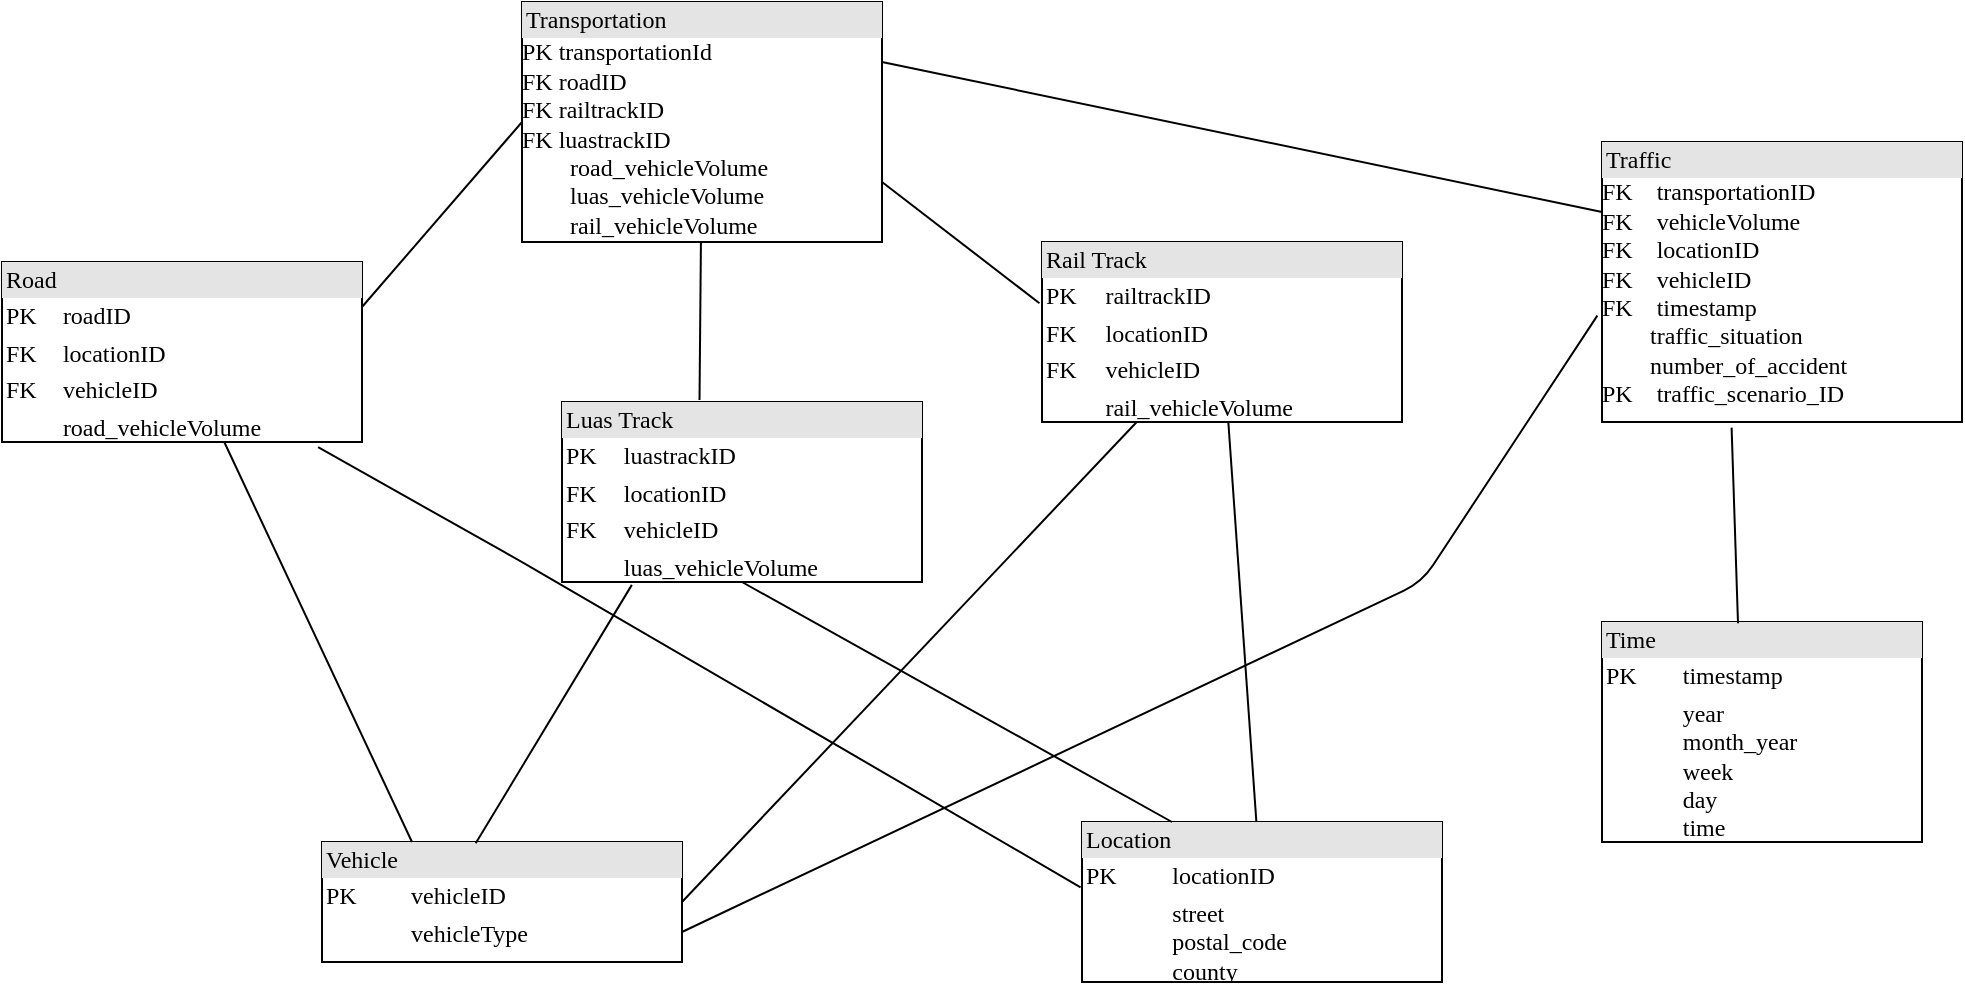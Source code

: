 <mxfile version="12.2.3" type="github" pages="1">
  <diagram name="Page-1" id="2ca16b54-16f6-2749-3443-fa8db7711227">
    <mxGraphModel dx="1024" dy="534" grid="1" gridSize="10" guides="1" tooltips="1" connect="1" arrows="1" fold="1" page="1" pageScale="1" pageWidth="1100" pageHeight="850" background="#ffffff" math="0" shadow="0">
      <root>
        <mxCell id="0"/>
        <mxCell id="1" parent="0"/>
        <mxCell id="2ed32ef02a7f4228-4" value="&lt;div style=&quot;box-sizing: border-box ; width: 100% ; background: #e4e4e4 ; padding: 2px&quot;&gt;Transportation&lt;/div&gt;&lt;div&gt;PK&lt;span style=&quot;white-space: pre&quot;&gt;	&lt;/span&gt;transportationId&lt;/div&gt;&lt;div&gt;FK&lt;span style=&quot;white-space: pre&quot;&gt;	&lt;/span&gt;roadID&lt;/div&gt;&lt;div&gt;FK&lt;span style=&quot;white-space: pre&quot;&gt;	&lt;/span&gt;railtrackID&lt;/div&gt;&lt;div&gt;FK&lt;span style=&quot;white-space: pre&quot;&gt;	&lt;/span&gt;luastrackID&lt;/div&gt;&lt;div&gt;&amp;nbsp; &amp;nbsp; &amp;nbsp; &amp;nbsp; road_vehicleVolume&lt;/div&gt;&lt;div&gt;&amp;nbsp; &amp;nbsp; &amp;nbsp; &amp;nbsp; luas_vehicleVolume&lt;/div&gt;&lt;div&gt;&amp;nbsp; &amp;nbsp; &amp;nbsp; &amp;nbsp; rail_vehicleVolume&lt;/div&gt;" style="verticalAlign=top;align=left;overflow=fill;html=1;rounded=0;shadow=0;comic=0;labelBackgroundColor=none;strokeWidth=1;fontFamily=Verdana;fontSize=12" parent="1" vertex="1">
          <mxGeometry x="560" y="20" width="180" height="120" as="geometry"/>
        </mxCell>
        <mxCell id="P7vGpX-RoMBEGEW_AZkf-2" value="&lt;div style=&quot;box-sizing: border-box ; width: 100% ; background: #e4e4e4 ; padding: 2px&quot;&gt;Road&lt;/div&gt;&lt;table style=&quot;width: 100% ; font-size: 1em&quot; cellpadding=&quot;2&quot; cellspacing=&quot;0&quot;&gt;&lt;tbody&gt;&lt;tr&gt;&lt;td&gt;PK&lt;/td&gt;&lt;td&gt;roadID&lt;/td&gt;&lt;/tr&gt;&lt;tr&gt;&lt;td&gt;FK&lt;/td&gt;&lt;td&gt;locationID&lt;/td&gt;&lt;/tr&gt;&lt;tr&gt;&lt;td&gt;FK&lt;/td&gt;&lt;td&gt;vehicleID&lt;/td&gt;&lt;/tr&gt;&lt;tr&gt;&lt;td&gt;&amp;nbsp;&lt;/td&gt;&lt;td&gt;road_vehicleVolume&lt;/td&gt;&lt;/tr&gt;&lt;/tbody&gt;&lt;/table&gt;" style="verticalAlign=top;align=left;overflow=fill;html=1;rounded=0;shadow=0;comic=0;labelBackgroundColor=none;strokeWidth=1;fontFamily=Verdana;fontSize=12" vertex="1" parent="1">
          <mxGeometry x="300" y="150" width="180" height="90" as="geometry"/>
        </mxCell>
        <mxCell id="P7vGpX-RoMBEGEW_AZkf-3" value="&lt;div style=&quot;box-sizing: border-box ; width: 100% ; background: #e4e4e4 ; padding: 2px&quot;&gt;Luas Track&lt;/div&gt;&lt;table style=&quot;width: 100% ; font-size: 1em&quot; cellpadding=&quot;2&quot; cellspacing=&quot;0&quot;&gt;&lt;tbody&gt;&lt;tr&gt;&lt;td&gt;PK&lt;/td&gt;&lt;td&gt;luastrackID&lt;/td&gt;&lt;/tr&gt;&lt;tr&gt;&lt;td&gt;FK&lt;/td&gt;&lt;td&gt;locationID&lt;/td&gt;&lt;/tr&gt;&lt;tr&gt;&lt;td&gt;FK&lt;/td&gt;&lt;td&gt;vehicleID&lt;/td&gt;&lt;/tr&gt;&lt;tr&gt;&lt;td&gt;&amp;nbsp;&amp;nbsp;&lt;/td&gt;&lt;td&gt;luas_vehicleVolume&lt;/td&gt;&lt;/tr&gt;&lt;/tbody&gt;&lt;/table&gt;" style="verticalAlign=top;align=left;overflow=fill;html=1;rounded=0;shadow=0;comic=0;labelBackgroundColor=none;strokeWidth=1;fontFamily=Verdana;fontSize=12" vertex="1" parent="1">
          <mxGeometry x="580" y="220" width="180" height="90" as="geometry"/>
        </mxCell>
        <mxCell id="P7vGpX-RoMBEGEW_AZkf-5" value="&lt;div style=&quot;box-sizing: border-box ; width: 100% ; background: #e4e4e4 ; padding: 2px&quot;&gt;Rail Track&lt;/div&gt;&lt;table style=&quot;width: 100% ; font-size: 1em&quot; cellpadding=&quot;2&quot; cellspacing=&quot;0&quot;&gt;&lt;tbody&gt;&lt;tr&gt;&lt;td&gt;PK&lt;/td&gt;&lt;td&gt;railtrackID&lt;/td&gt;&lt;/tr&gt;&lt;tr&gt;&lt;td&gt;FK&lt;/td&gt;&lt;td&gt;locationID&lt;/td&gt;&lt;/tr&gt;&lt;tr&gt;&lt;td&gt;FK&lt;/td&gt;&lt;td&gt;vehicleID&lt;/td&gt;&lt;/tr&gt;&lt;tr&gt;&lt;td&gt;&lt;br&gt;&lt;/td&gt;&lt;td&gt;rail_vehicleVolume&lt;/td&gt;&lt;/tr&gt;&lt;/tbody&gt;&lt;/table&gt;" style="verticalAlign=top;align=left;overflow=fill;html=1;rounded=0;shadow=0;comic=0;labelBackgroundColor=none;strokeWidth=1;fontFamily=Verdana;fontSize=12" vertex="1" parent="1">
          <mxGeometry x="820" y="140" width="180" height="90" as="geometry"/>
        </mxCell>
        <mxCell id="P7vGpX-RoMBEGEW_AZkf-6" value="" style="endArrow=none;html=1;entryX=0;entryY=0.5;entryDx=0;entryDy=0;exitX=1;exitY=0.25;exitDx=0;exitDy=0;" edge="1" parent="1" source="P7vGpX-RoMBEGEW_AZkf-2" target="2ed32ef02a7f4228-4">
          <mxGeometry width="50" height="50" relative="1" as="geometry">
            <mxPoint x="190" y="171" as="sourcePoint"/>
            <mxPoint x="240" y="121" as="targetPoint"/>
          </mxGeometry>
        </mxCell>
        <mxCell id="P7vGpX-RoMBEGEW_AZkf-8" value="" style="endArrow=none;html=1;exitX=0.382;exitY=-0.011;exitDx=0;exitDy=0;exitPerimeter=0;" edge="1" parent="1" source="P7vGpX-RoMBEGEW_AZkf-3" target="2ed32ef02a7f4228-4">
          <mxGeometry width="50" height="50" relative="1" as="geometry">
            <mxPoint x="110" y="340" as="sourcePoint"/>
            <mxPoint x="60" y="330" as="targetPoint"/>
          </mxGeometry>
        </mxCell>
        <mxCell id="P7vGpX-RoMBEGEW_AZkf-9" value="" style="endArrow=none;html=1;entryX=1;entryY=0.75;entryDx=0;entryDy=0;exitX=-0.007;exitY=0.34;exitDx=0;exitDy=0;exitPerimeter=0;" edge="1" parent="1" source="P7vGpX-RoMBEGEW_AZkf-5" target="2ed32ef02a7f4228-4">
          <mxGeometry width="50" height="50" relative="1" as="geometry">
            <mxPoint x="10" y="350" as="sourcePoint"/>
            <mxPoint x="60" y="300" as="targetPoint"/>
          </mxGeometry>
        </mxCell>
        <mxCell id="P7vGpX-RoMBEGEW_AZkf-12" value="&lt;div style=&quot;box-sizing: border-box ; width: 100% ; background: #e4e4e4 ; padding: 2px&quot;&gt;Vehicle&lt;/div&gt;&lt;table style=&quot;width: 100% ; font-size: 1em&quot; cellpadding=&quot;2&quot; cellspacing=&quot;0&quot;&gt;&lt;tbody&gt;&lt;tr&gt;&lt;td&gt;PK&lt;/td&gt;&lt;td&gt;vehicleID&lt;/td&gt;&lt;/tr&gt;&lt;tr&gt;&lt;td&gt;&lt;br&gt;&lt;/td&gt;&lt;td&gt;vehicleType&lt;/td&gt;&lt;/tr&gt;&lt;tr&gt;&lt;td&gt;&lt;/td&gt;&lt;td&gt;&lt;/td&gt;&lt;/tr&gt;&lt;/tbody&gt;&lt;/table&gt;" style="verticalAlign=top;align=left;overflow=fill;html=1;rounded=0;shadow=0;comic=0;labelBackgroundColor=none;strokeWidth=1;fontFamily=Verdana;fontSize=12" vertex="1" parent="1">
          <mxGeometry x="460" y="440" width="180" height="60" as="geometry"/>
        </mxCell>
        <mxCell id="P7vGpX-RoMBEGEW_AZkf-13" style="edgeStyle=orthogonalEdgeStyle;rounded=0;orthogonalLoop=1;jettySize=auto;html=1;exitX=0.5;exitY=1;exitDx=0;exitDy=0;" edge="1" parent="1" source="P7vGpX-RoMBEGEW_AZkf-12" target="P7vGpX-RoMBEGEW_AZkf-12">
          <mxGeometry relative="1" as="geometry"/>
        </mxCell>
        <mxCell id="P7vGpX-RoMBEGEW_AZkf-14" value="&lt;div style=&quot;box-sizing: border-box ; width: 100% ; background: #e4e4e4 ; padding: 2px&quot;&gt;Location&lt;/div&gt;&lt;table style=&quot;width: 100% ; font-size: 1em&quot; cellpadding=&quot;2&quot; cellspacing=&quot;0&quot;&gt;&lt;tbody&gt;&lt;tr&gt;&lt;td&gt;PK&lt;/td&gt;&lt;td&gt;locationID&lt;/td&gt;&lt;/tr&gt;&lt;tr&gt;&lt;td&gt;&lt;br&gt;&lt;/td&gt;&lt;td&gt;street&lt;br&gt;postal_code&lt;br&gt;county&lt;/td&gt;&lt;/tr&gt;&lt;tr&gt;&lt;td&gt;&lt;/td&gt;&lt;td&gt;&lt;/td&gt;&lt;/tr&gt;&lt;/tbody&gt;&lt;/table&gt;" style="verticalAlign=top;align=left;overflow=fill;html=1;rounded=0;shadow=0;comic=0;labelBackgroundColor=none;strokeWidth=1;fontFamily=Verdana;fontSize=12" vertex="1" parent="1">
          <mxGeometry x="840" y="430" width="180" height="80" as="geometry"/>
        </mxCell>
        <mxCell id="P7vGpX-RoMBEGEW_AZkf-15" value="" style="endArrow=none;html=1;entryX=0.25;entryY=0;entryDx=0;entryDy=0;" edge="1" parent="1" source="P7vGpX-RoMBEGEW_AZkf-2" target="P7vGpX-RoMBEGEW_AZkf-12">
          <mxGeometry width="50" height="50" relative="1" as="geometry">
            <mxPoint x="20" y="590" as="sourcePoint"/>
            <mxPoint x="70" y="540" as="targetPoint"/>
          </mxGeometry>
        </mxCell>
        <mxCell id="P7vGpX-RoMBEGEW_AZkf-16" value="" style="endArrow=none;html=1;entryX=0.427;entryY=0.011;entryDx=0;entryDy=0;exitX=0.194;exitY=1.016;exitDx=0;exitDy=0;exitPerimeter=0;entryPerimeter=0;" edge="1" parent="1" source="P7vGpX-RoMBEGEW_AZkf-3" target="P7vGpX-RoMBEGEW_AZkf-12">
          <mxGeometry width="50" height="50" relative="1" as="geometry">
            <mxPoint x="136.277" y="260" as="sourcePoint"/>
            <mxPoint x="205" y="450" as="targetPoint"/>
          </mxGeometry>
        </mxCell>
        <mxCell id="P7vGpX-RoMBEGEW_AZkf-18" value="" style="endArrow=none;html=1;" edge="1" parent="1" source="P7vGpX-RoMBEGEW_AZkf-5" target="P7vGpX-RoMBEGEW_AZkf-14">
          <mxGeometry width="50" height="50" relative="1" as="geometry">
            <mxPoint x="309.92" y="341.44" as="sourcePoint"/>
            <mxPoint x="850" y="375" as="targetPoint"/>
          </mxGeometry>
        </mxCell>
        <mxCell id="P7vGpX-RoMBEGEW_AZkf-19" value="" style="endArrow=none;html=1;entryX=0.25;entryY=0;entryDx=0;entryDy=0;exitX=0.5;exitY=1;exitDx=0;exitDy=0;" edge="1" parent="1" source="P7vGpX-RoMBEGEW_AZkf-3" target="P7vGpX-RoMBEGEW_AZkf-14">
          <mxGeometry width="50" height="50" relative="1" as="geometry">
            <mxPoint x="319.92" y="351.44" as="sourcePoint"/>
            <mxPoint x="256.86" y="470.605" as="targetPoint"/>
          </mxGeometry>
        </mxCell>
        <mxCell id="P7vGpX-RoMBEGEW_AZkf-20" value="" style="endArrow=none;html=1;entryX=-0.004;entryY=0.408;entryDx=0;entryDy=0;exitX=0.878;exitY=1.029;exitDx=0;exitDy=0;entryPerimeter=0;exitPerimeter=0;" edge="1" parent="1" source="P7vGpX-RoMBEGEW_AZkf-2" target="P7vGpX-RoMBEGEW_AZkf-14">
          <mxGeometry width="50" height="50" relative="1" as="geometry">
            <mxPoint x="355" y="330" as="sourcePoint"/>
            <mxPoint x="545" y="450" as="targetPoint"/>
            <Array as="points">
              <mxPoint x="560" y="300"/>
            </Array>
          </mxGeometry>
        </mxCell>
        <mxCell id="P7vGpX-RoMBEGEW_AZkf-26" value="" style="endArrow=none;html=1;entryX=1;entryY=0.5;entryDx=0;entryDy=0;" edge="1" parent="1" source="P7vGpX-RoMBEGEW_AZkf-5" target="P7vGpX-RoMBEGEW_AZkf-12">
          <mxGeometry width="50" height="50" relative="1" as="geometry">
            <mxPoint x="600" y="290" as="sourcePoint"/>
            <mxPoint x="190" y="690" as="targetPoint"/>
          </mxGeometry>
        </mxCell>
        <mxCell id="P7vGpX-RoMBEGEW_AZkf-30" value="&lt;div style=&quot;box-sizing: border-box ; width: 100% ; background: #e4e4e4 ; padding: 2px&quot;&gt;Time&lt;/div&gt;&lt;table style=&quot;width: 100% ; font-size: 1em&quot; cellpadding=&quot;2&quot; cellspacing=&quot;0&quot;&gt;&lt;tbody&gt;&lt;tr&gt;&lt;td&gt;PK&lt;/td&gt;&lt;td&gt;timestamp&lt;/td&gt;&lt;/tr&gt;&lt;tr&gt;&lt;td&gt;&lt;br&gt;&lt;/td&gt;&lt;td&gt;year&lt;br&gt;month_year&lt;br&gt;week&lt;br&gt;day&lt;br&gt;time&lt;/td&gt;&lt;/tr&gt;&lt;tr&gt;&lt;td&gt;&lt;/td&gt;&lt;td&gt;&lt;/td&gt;&lt;/tr&gt;&lt;/tbody&gt;&lt;/table&gt;" style="verticalAlign=top;align=left;overflow=fill;html=1;rounded=0;shadow=0;comic=0;labelBackgroundColor=none;strokeWidth=1;fontFamily=Verdana;fontSize=12" vertex="1" parent="1">
          <mxGeometry x="1100" y="330" width="160" height="110" as="geometry"/>
        </mxCell>
        <mxCell id="P7vGpX-RoMBEGEW_AZkf-31" value="&lt;div style=&quot;box-sizing: border-box ; width: 100% ; background: #e4e4e4 ; padding: 2px&quot;&gt;Traffic&lt;/div&gt;FK&amp;nbsp; &amp;nbsp; transportationID&lt;br&gt;FK&amp;nbsp; &amp;nbsp; vehicleVolume&lt;br&gt;FK&amp;nbsp; &amp;nbsp; locationID&lt;br&gt;FK&amp;nbsp; &amp;nbsp; vehicleID&lt;br&gt;FK&amp;nbsp; &amp;nbsp; timestamp&lt;br&gt;&amp;nbsp; &amp;nbsp; &amp;nbsp; &amp;nbsp; traffic_situation&lt;br&gt;&amp;nbsp; &amp;nbsp; &amp;nbsp; &amp;nbsp; number_of_accident&lt;br&gt;PK&amp;nbsp; &amp;nbsp; traffic_scenario_ID" style="verticalAlign=top;align=left;overflow=fill;html=1;rounded=0;shadow=0;comic=0;labelBackgroundColor=none;strokeWidth=1;fontFamily=Verdana;fontSize=12" vertex="1" parent="1">
          <mxGeometry x="1100" y="90" width="180" height="140" as="geometry"/>
        </mxCell>
        <mxCell id="P7vGpX-RoMBEGEW_AZkf-34" value="" style="endArrow=none;html=1;entryX=0.425;entryY=0.006;entryDx=0;entryDy=0;entryPerimeter=0;exitX=0.36;exitY=1.02;exitDx=0;exitDy=0;exitPerimeter=0;" edge="1" parent="1" source="P7vGpX-RoMBEGEW_AZkf-31" target="P7vGpX-RoMBEGEW_AZkf-30">
          <mxGeometry width="50" height="50" relative="1" as="geometry">
            <mxPoint x="450" y="580" as="sourcePoint"/>
            <mxPoint x="500" y="530" as="targetPoint"/>
          </mxGeometry>
        </mxCell>
        <mxCell id="P7vGpX-RoMBEGEW_AZkf-35" value="" style="endArrow=none;html=1;entryX=1;entryY=0.75;entryDx=0;entryDy=0;exitX=-0.013;exitY=0.62;exitDx=0;exitDy=0;exitPerimeter=0;" edge="1" parent="1" source="P7vGpX-RoMBEGEW_AZkf-31" target="P7vGpX-RoMBEGEW_AZkf-12">
          <mxGeometry width="50" height="50" relative="1" as="geometry">
            <mxPoint x="450" y="580" as="sourcePoint"/>
            <mxPoint x="500" y="530" as="targetPoint"/>
            <Array as="points">
              <mxPoint x="1010" y="310"/>
            </Array>
          </mxGeometry>
        </mxCell>
        <mxCell id="P7vGpX-RoMBEGEW_AZkf-36" value="" style="endArrow=none;html=1;entryX=1;entryY=0.25;entryDx=0;entryDy=0;exitX=0;exitY=0.25;exitDx=0;exitDy=0;" edge="1" parent="1" source="P7vGpX-RoMBEGEW_AZkf-31" target="2ed32ef02a7f4228-4">
          <mxGeometry width="50" height="50" relative="1" as="geometry">
            <mxPoint x="450" y="580" as="sourcePoint"/>
            <mxPoint x="500" y="530" as="targetPoint"/>
          </mxGeometry>
        </mxCell>
      </root>
    </mxGraphModel>
  </diagram>
</mxfile>
